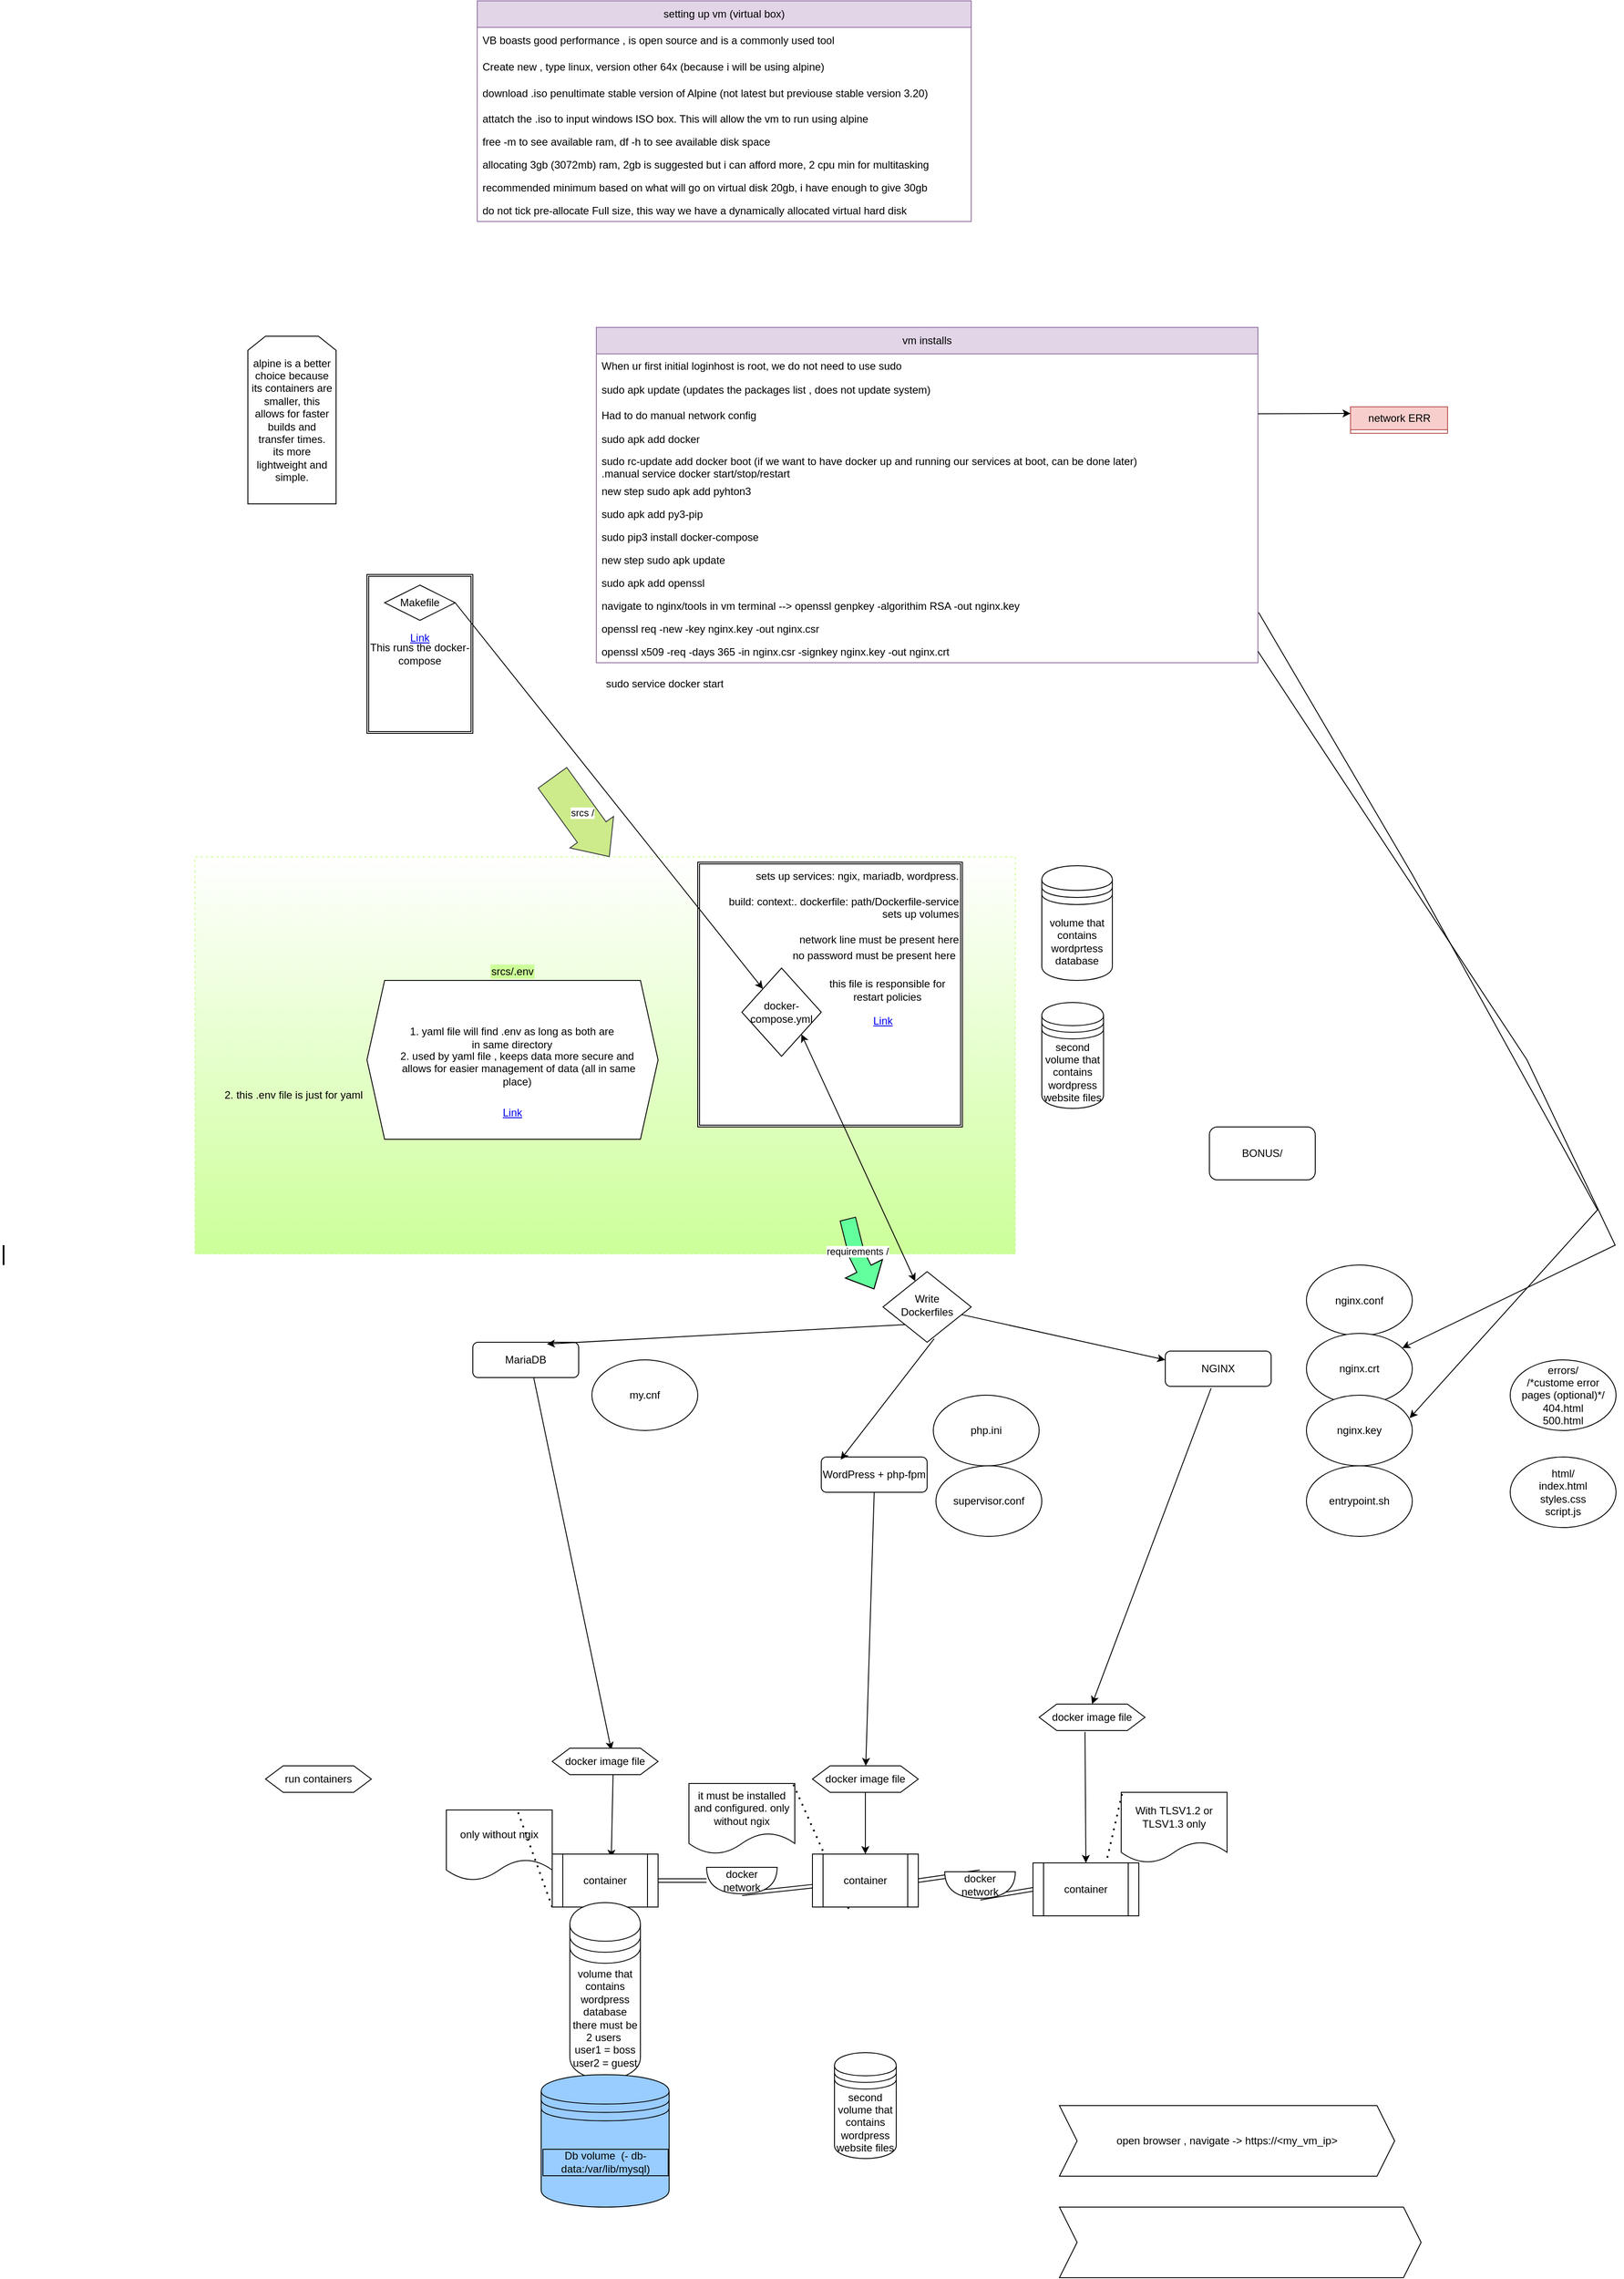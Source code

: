 <mxfile version="26.0.14">
  <diagram id="C5RBs43oDa-KdzZeNtuy" name="Page-1">
    <mxGraphModel dx="2195" dy="3095" grid="1" gridSize="10" guides="1" tooltips="1" connect="1" arrows="1" fold="1" page="1" pageScale="1" pageWidth="827" pageHeight="1169" background="#ffffff" math="0" shadow="0">
      <root>
        <mxCell id="WIyWlLk6GJQsqaUBKTNV-0" />
        <mxCell id="WIyWlLk6GJQsqaUBKTNV-1" parent="WIyWlLk6GJQsqaUBKTNV-0" />
        <mxCell id="VuhiG2OMYxqmFF7oU0-H-65" value="network ERR" style="swimlane;fontStyle=0;childLayout=stackLayout;horizontal=1;startSize=26;fillColor=#f8cecc;horizontalStack=0;resizeParent=1;resizeParentMax=0;resizeLast=0;collapsible=1;marginBottom=0;html=1;strokeColor=#b85450;" vertex="1" collapsed="1" parent="WIyWlLk6GJQsqaUBKTNV-1">
          <mxGeometry x="1060" y="-1400" width="110" height="30" as="geometry">
            <mxRectangle x="1040" y="-1404" width="655" height="231" as="alternateBounds" />
          </mxGeometry>
        </mxCell>
        <mxCell id="VuhiG2OMYxqmFF7oU0-H-69" value="" style="shape=image;html=1;verticalLabelPosition=bottom;verticalAlign=top;imageAspect=1;aspect=fixed;image=img/clipart/Gear_128x128.png" vertex="1" parent="VuhiG2OMYxqmFF7oU0-H-65">
          <mxGeometry y="26" width="655" height="61" as="geometry" />
        </mxCell>
        <mxCell id="VuhiG2OMYxqmFF7oU0-H-66" value="After trying to apk docker, package couldnt be found even after updating packages.&lt;div&gt;i attempted to manually put in a main and community repository assuming they where simply missing.&lt;/div&gt;&lt;div&gt;Trying to update packages a fetch was attempted followed by an error (try again later and 4 unavailable).&lt;/div&gt;&lt;div&gt;Ping to google with error, online advice suggested to configure DNS, resolv.conf was empty so i added googles public DNS, no positive results yielded.&lt;/div&gt;&lt;div&gt;Manual networking configuration was required, since there was no interfaces file for network, ip link to check for interface, created a interfaces file, added DHCP (dynamic host config protocol). /ect/init.d/networking restart (restarting networking script inside init.d).&lt;/div&gt;" style="text;strokeColor=none;fillColor=none;align=left;verticalAlign=top;spacingLeft=4;spacingRight=4;overflow=hidden;rotatable=0;points=[[0,0.5],[1,0.5]];portConstraint=eastwest;whiteSpace=wrap;html=1;" vertex="1" parent="VuhiG2OMYxqmFF7oU0-H-65">
          <mxGeometry y="87" width="655" height="144" as="geometry" />
        </mxCell>
        <mxCell id="VuhiG2OMYxqmFF7oU0-H-0" value="" style="rounded=0;whiteSpace=wrap;html=1;strokeColor=#CCFF99;dashed=1;gradientColor=#CCFF99;" vertex="1" parent="WIyWlLk6GJQsqaUBKTNV-1">
          <mxGeometry x="-250" y="-890" width="930" height="450" as="geometry" />
        </mxCell>
        <mxCell id="QDZcUWIWedcfiBCgo4B5-194" value="sets up services: ngix, mariadb, wordpress.&lt;div&gt;&lt;br&gt;&lt;/div&gt;&lt;div&gt;build: context:. dockerfile: path/Dockerfile-service&lt;/div&gt;&lt;div&gt;sets up volumes&lt;/div&gt;&lt;div&gt;&lt;br&gt;&lt;/div&gt;&lt;div&gt;network line must be present here&lt;/div&gt;" style="shape=ext;double=1;whiteSpace=wrap;html=1;aspect=fixed;align=right;verticalAlign=top;" parent="WIyWlLk6GJQsqaUBKTNV-1" vertex="1">
          <mxGeometry x="320" y="-884" width="300" height="300" as="geometry" />
        </mxCell>
        <mxCell id="QDZcUWIWedcfiBCgo4B5-57" value="This runs the docker-compose" style="shape=ext;double=1;rounded=0;whiteSpace=wrap;html=1;" parent="WIyWlLk6GJQsqaUBKTNV-1" vertex="1">
          <mxGeometry x="-55" y="-1210" width="120" height="180" as="geometry" />
        </mxCell>
        <mxCell id="WIyWlLk6GJQsqaUBKTNV-3" value="NGINX" style="rounded=1;whiteSpace=wrap;html=1;fontSize=12;glass=0;strokeWidth=1;shadow=0;" parent="WIyWlLk6GJQsqaUBKTNV-1" vertex="1">
          <mxGeometry x="850" y="-330" width="120" height="40" as="geometry" />
        </mxCell>
        <mxCell id="WIyWlLk6GJQsqaUBKTNV-6" value="Write Dockerfiles" style="rhombus;whiteSpace=wrap;html=1;shadow=0;fontFamily=Helvetica;fontSize=12;align=center;strokeWidth=1;spacing=6;spacingTop=-4;" parent="WIyWlLk6GJQsqaUBKTNV-1" vertex="1">
          <mxGeometry x="530" y="-420" width="100" height="80" as="geometry" />
        </mxCell>
        <mxCell id="WIyWlLk6GJQsqaUBKTNV-11" value="MariaDB" style="rounded=1;whiteSpace=wrap;html=1;fontSize=12;glass=0;strokeWidth=1;shadow=0;" parent="WIyWlLk6GJQsqaUBKTNV-1" vertex="1">
          <mxGeometry x="65" y="-340" width="120" height="40" as="geometry" />
        </mxCell>
        <mxCell id="WIyWlLk6GJQsqaUBKTNV-12" value="WordPress + php-fpm" style="rounded=1;whiteSpace=wrap;html=1;fontSize=12;glass=0;strokeWidth=1;shadow=0;" parent="WIyWlLk6GJQsqaUBKTNV-1" vertex="1">
          <mxGeometry x="460" y="-210" width="120" height="40" as="geometry" />
        </mxCell>
        <mxCell id="QDZcUWIWedcfiBCgo4B5-4" value="" style="endArrow=classic;html=1;rounded=0;entryX=0.7;entryY=0.05;entryDx=0;entryDy=0;entryPerimeter=0;exitX=0;exitY=1;exitDx=0;exitDy=0;" parent="WIyWlLk6GJQsqaUBKTNV-1" source="WIyWlLk6GJQsqaUBKTNV-6" target="WIyWlLk6GJQsqaUBKTNV-11" edge="1">
          <mxGeometry width="50" height="50" relative="1" as="geometry">
            <mxPoint x="390" y="270" as="sourcePoint" />
            <mxPoint x="440" y="220" as="targetPoint" />
          </mxGeometry>
        </mxCell>
        <mxCell id="QDZcUWIWedcfiBCgo4B5-5" value="" style="endArrow=classic;html=1;rounded=0;entryX=0.183;entryY=0.075;entryDx=0;entryDy=0;entryPerimeter=0;exitX=0.58;exitY=0.95;exitDx=0;exitDy=0;exitPerimeter=0;" parent="WIyWlLk6GJQsqaUBKTNV-1" source="WIyWlLk6GJQsqaUBKTNV-6" target="WIyWlLk6GJQsqaUBKTNV-12" edge="1">
          <mxGeometry width="50" height="50" relative="1" as="geometry">
            <mxPoint x="390" y="270" as="sourcePoint" />
            <mxPoint x="440" y="220" as="targetPoint" />
          </mxGeometry>
        </mxCell>
        <mxCell id="QDZcUWIWedcfiBCgo4B5-6" value="" style="endArrow=classic;html=1;rounded=0;entryX=0;entryY=0.25;entryDx=0;entryDy=0;" parent="WIyWlLk6GJQsqaUBKTNV-1" source="WIyWlLk6GJQsqaUBKTNV-6" target="WIyWlLk6GJQsqaUBKTNV-3" edge="1">
          <mxGeometry width="50" height="50" relative="1" as="geometry">
            <mxPoint x="390" y="270" as="sourcePoint" />
            <mxPoint x="440" y="220" as="targetPoint" />
          </mxGeometry>
        </mxCell>
        <mxCell id="QDZcUWIWedcfiBCgo4B5-7" value="Makefile" style="rhombus;whiteSpace=wrap;html=1;" parent="WIyWlLk6GJQsqaUBKTNV-1" vertex="1">
          <mxGeometry x="-35" y="-1198" width="80" height="40" as="geometry" />
        </mxCell>
        <mxCell id="QDZcUWIWedcfiBCgo4B5-8" value="docker-compose.yml" style="rhombus;whiteSpace=wrap;html=1;" parent="WIyWlLk6GJQsqaUBKTNV-1" vertex="1">
          <mxGeometry x="370" y="-764" width="90" height="100" as="geometry" />
        </mxCell>
        <mxCell id="QDZcUWIWedcfiBCgo4B5-10" value="run containers" style="shape=hexagon;perimeter=hexagonPerimeter2;whiteSpace=wrap;html=1;fixedSize=1;" parent="WIyWlLk6GJQsqaUBKTNV-1" vertex="1">
          <mxGeometry x="-170" y="140" width="120" height="30" as="geometry" />
        </mxCell>
        <mxCell id="QDZcUWIWedcfiBCgo4B5-14" value="only without ngix" style="shape=document;whiteSpace=wrap;html=1;boundedLbl=1;" parent="WIyWlLk6GJQsqaUBKTNV-1" vertex="1">
          <mxGeometry x="35" y="190" width="120" height="80" as="geometry" />
        </mxCell>
        <mxCell id="QDZcUWIWedcfiBCgo4B5-15" value="it must be installed and configured. only without ngix" style="shape=document;whiteSpace=wrap;html=1;boundedLbl=1;" parent="WIyWlLk6GJQsqaUBKTNV-1" vertex="1">
          <mxGeometry x="310" y="160" width="120" height="80" as="geometry" />
        </mxCell>
        <mxCell id="QDZcUWIWedcfiBCgo4B5-16" value="With TLSV1.2 or TLSV1.3 only" style="shape=document;whiteSpace=wrap;html=1;boundedLbl=1;" parent="WIyWlLk6GJQsqaUBKTNV-1" vertex="1">
          <mxGeometry x="800" y="170" width="120" height="80" as="geometry" />
        </mxCell>
        <mxCell id="QDZcUWIWedcfiBCgo4B5-17" value="" style="endArrow=none;dashed=1;html=1;dashPattern=1 3;strokeWidth=2;rounded=0;entryX=0.667;entryY=-0.012;entryDx=0;entryDy=0;entryPerimeter=0;exitX=0;exitY=1;exitDx=0;exitDy=0;" parent="WIyWlLk6GJQsqaUBKTNV-1" source="QDZcUWIWedcfiBCgo4B5-28" target="QDZcUWIWedcfiBCgo4B5-14" edge="1">
          <mxGeometry width="50" height="50" relative="1" as="geometry">
            <mxPoint x="390" y="270" as="sourcePoint" />
            <mxPoint x="440" y="220" as="targetPoint" />
          </mxGeometry>
        </mxCell>
        <mxCell id="QDZcUWIWedcfiBCgo4B5-18" value="" style="endArrow=none;dashed=1;html=1;dashPattern=1 3;strokeWidth=2;rounded=0;entryX=0.975;entryY=-0.025;entryDx=0;entryDy=0;entryPerimeter=0;exitX=0.342;exitY=1.033;exitDx=0;exitDy=0;exitPerimeter=0;" parent="WIyWlLk6GJQsqaUBKTNV-1" source="QDZcUWIWedcfiBCgo4B5-27" target="QDZcUWIWedcfiBCgo4B5-15" edge="1">
          <mxGeometry width="50" height="50" relative="1" as="geometry">
            <mxPoint x="390" y="270" as="sourcePoint" />
            <mxPoint x="440" y="220" as="targetPoint" />
          </mxGeometry>
        </mxCell>
        <mxCell id="QDZcUWIWedcfiBCgo4B5-19" value="" style="endArrow=none;dashed=1;html=1;dashPattern=1 3;strokeWidth=2;rounded=0;entryX=0.583;entryY=0.933;entryDx=0;entryDy=0;exitX=0.008;exitY=0.025;exitDx=0;exitDy=0;exitPerimeter=0;entryPerimeter=0;" parent="WIyWlLk6GJQsqaUBKTNV-1" source="QDZcUWIWedcfiBCgo4B5-16" target="QDZcUWIWedcfiBCgo4B5-26" edge="1">
          <mxGeometry width="50" height="50" relative="1" as="geometry">
            <mxPoint x="390" y="270" as="sourcePoint" />
            <mxPoint x="440" y="220" as="targetPoint" />
          </mxGeometry>
        </mxCell>
        <mxCell id="QDZcUWIWedcfiBCgo4B5-20" value="" style="endArrow=classic;html=1;rounded=0;exitX=1;exitY=0.5;exitDx=0;exitDy=0;" parent="WIyWlLk6GJQsqaUBKTNV-1" source="QDZcUWIWedcfiBCgo4B5-7" target="QDZcUWIWedcfiBCgo4B5-8" edge="1">
          <mxGeometry width="50" height="50" relative="1" as="geometry">
            <mxPoint x="390" y="270" as="sourcePoint" />
            <mxPoint x="440" y="220" as="targetPoint" />
          </mxGeometry>
        </mxCell>
        <mxCell id="QDZcUWIWedcfiBCgo4B5-23" value="" style="endArrow=classic;html=1;rounded=0;exitX=0.575;exitY=1;exitDx=0;exitDy=0;exitPerimeter=0;entryX=0.558;entryY=0.067;entryDx=0;entryDy=0;entryPerimeter=0;" parent="WIyWlLk6GJQsqaUBKTNV-1" source="QDZcUWIWedcfiBCgo4B5-29" target="QDZcUWIWedcfiBCgo4B5-28" edge="1">
          <mxGeometry width="50" height="50" relative="1" as="geometry">
            <mxPoint x="390" y="270" as="sourcePoint" />
            <mxPoint x="380" y="340" as="targetPoint" />
          </mxGeometry>
        </mxCell>
        <mxCell id="QDZcUWIWedcfiBCgo4B5-24" value="" style="endArrow=classic;html=1;rounded=0;exitX=0.5;exitY=1;exitDx=0;exitDy=0;" parent="WIyWlLk6GJQsqaUBKTNV-1" source="QDZcUWIWedcfiBCgo4B5-195" target="QDZcUWIWedcfiBCgo4B5-27" edge="1">
          <mxGeometry width="50" height="50" relative="1" as="geometry">
            <mxPoint x="390" y="270" as="sourcePoint" />
            <mxPoint x="590" y="480" as="targetPoint" />
          </mxGeometry>
        </mxCell>
        <mxCell id="QDZcUWIWedcfiBCgo4B5-25" value="" style="endArrow=classic;html=1;rounded=0;exitX=0.433;exitY=1.05;exitDx=0;exitDy=0;exitPerimeter=0;entryX=0.5;entryY=0;entryDx=0;entryDy=0;" parent="WIyWlLk6GJQsqaUBKTNV-1" source="QDZcUWIWedcfiBCgo4B5-196" target="QDZcUWIWedcfiBCgo4B5-26" edge="1">
          <mxGeometry width="50" height="50" relative="1" as="geometry">
            <mxPoint x="390" y="270" as="sourcePoint" />
            <mxPoint x="747" y="470" as="targetPoint" />
          </mxGeometry>
        </mxCell>
        <mxCell id="QDZcUWIWedcfiBCgo4B5-26" value="container" style="shape=process;whiteSpace=wrap;html=1;backgroundOutline=1;" parent="WIyWlLk6GJQsqaUBKTNV-1" vertex="1">
          <mxGeometry x="700" y="250" width="120" height="60" as="geometry" />
        </mxCell>
        <mxCell id="QDZcUWIWedcfiBCgo4B5-27" value="container" style="shape=process;whiteSpace=wrap;html=1;backgroundOutline=1;" parent="WIyWlLk6GJQsqaUBKTNV-1" vertex="1">
          <mxGeometry x="450" y="240" width="120" height="60" as="geometry" />
        </mxCell>
        <mxCell id="QDZcUWIWedcfiBCgo4B5-28" value="container" style="shape=process;whiteSpace=wrap;html=1;backgroundOutline=1;" parent="WIyWlLk6GJQsqaUBKTNV-1" vertex="1">
          <mxGeometry x="155" y="240" width="120" height="60" as="geometry" />
        </mxCell>
        <mxCell id="QDZcUWIWedcfiBCgo4B5-30" value="volume that contains wordprtess database" style="shape=datastore;whiteSpace=wrap;html=1;" parent="WIyWlLk6GJQsqaUBKTNV-1" vertex="1">
          <mxGeometry x="710" y="-880" width="80" height="130" as="geometry" />
        </mxCell>
        <mxCell id="QDZcUWIWedcfiBCgo4B5-32" value="second volume that contains wordpress website files" style="shape=datastore;whiteSpace=wrap;html=1;" parent="WIyWlLk6GJQsqaUBKTNV-1" vertex="1">
          <mxGeometry x="710" y="-725" width="70" height="120" as="geometry" />
        </mxCell>
        <mxCell id="QDZcUWIWedcfiBCgo4B5-54" value="" style="shape=link;html=1;rounded=0;exitX=1;exitY=0.5;exitDx=0;exitDy=0;" parent="WIyWlLk6GJQsqaUBKTNV-1" source="QDZcUWIWedcfiBCgo4B5-36" target="QDZcUWIWedcfiBCgo4B5-27" edge="1">
          <mxGeometry width="100" relative="1" as="geometry">
            <mxPoint x="340" y="390" as="sourcePoint" />
            <mxPoint x="440" y="390" as="targetPoint" />
          </mxGeometry>
        </mxCell>
        <UserObject label="Link" link="https://github.com/sparklebutt/Inception/blob/main/flowchart/Makefile" id="QDZcUWIWedcfiBCgo4B5-56">
          <mxCell style="text;html=1;strokeColor=none;fillColor=none;whiteSpace=wrap;align=center;verticalAlign=middle;fontColor=#0000EE;fontStyle=4;" parent="WIyWlLk6GJQsqaUBKTNV-1" vertex="1">
            <mxGeometry x="-25" y="-1158" width="60" height="40" as="geometry" />
          </mxCell>
        </UserObject>
        <mxCell id="QDZcUWIWedcfiBCgo4B5-144" value="" style="line;strokeWidth=2;html=1;direction=south;" parent="WIyWlLk6GJQsqaUBKTNV-1" vertex="1">
          <mxGeometry x="-470" y="-450" width="6.11" height="22.5" as="geometry" />
        </mxCell>
        <mxCell id="QDZcUWIWedcfiBCgo4B5-193" value="" style="endArrow=classic;startArrow=classic;html=1;rounded=0;entryX=1;entryY=1;entryDx=0;entryDy=0;" parent="WIyWlLk6GJQsqaUBKTNV-1" source="WIyWlLk6GJQsqaUBKTNV-6" target="QDZcUWIWedcfiBCgo4B5-8" edge="1">
          <mxGeometry width="50" height="50" relative="1" as="geometry">
            <mxPoint x="540" y="-110" as="sourcePoint" />
            <mxPoint x="590" y="-160" as="targetPoint" />
          </mxGeometry>
        </mxCell>
        <mxCell id="QDZcUWIWedcfiBCgo4B5-197" value="" style="endArrow=classic;html=1;rounded=0;exitX=0.575;exitY=1;exitDx=0;exitDy=0;exitPerimeter=0;entryX=0.558;entryY=0.067;entryDx=0;entryDy=0;entryPerimeter=0;" parent="WIyWlLk6GJQsqaUBKTNV-1" source="WIyWlLk6GJQsqaUBKTNV-11" target="QDZcUWIWedcfiBCgo4B5-29" edge="1">
          <mxGeometry width="50" height="50" relative="1" as="geometry">
            <mxPoint x="224" y="20" as="sourcePoint" />
            <mxPoint x="222" y="294" as="targetPoint" />
          </mxGeometry>
        </mxCell>
        <mxCell id="QDZcUWIWedcfiBCgo4B5-29" value="docker image file" style="shape=hexagon;perimeter=hexagonPerimeter2;whiteSpace=wrap;html=1;fixedSize=1;" parent="WIyWlLk6GJQsqaUBKTNV-1" vertex="1">
          <mxGeometry x="155" y="120" width="120" height="30" as="geometry" />
        </mxCell>
        <mxCell id="QDZcUWIWedcfiBCgo4B5-198" value="" style="endArrow=classic;html=1;rounded=0;exitX=0.5;exitY=1;exitDx=0;exitDy=0;" parent="WIyWlLk6GJQsqaUBKTNV-1" source="WIyWlLk6GJQsqaUBKTNV-12" target="QDZcUWIWedcfiBCgo4B5-195" edge="1">
          <mxGeometry width="50" height="50" relative="1" as="geometry">
            <mxPoint x="510" y="90" as="sourcePoint" />
            <mxPoint x="510" y="240" as="targetPoint" />
          </mxGeometry>
        </mxCell>
        <mxCell id="QDZcUWIWedcfiBCgo4B5-195" value="docker image file" style="shape=hexagon;perimeter=hexagonPerimeter2;whiteSpace=wrap;html=1;fixedSize=1;" parent="WIyWlLk6GJQsqaUBKTNV-1" vertex="1">
          <mxGeometry x="450" y="140" width="120" height="30" as="geometry" />
        </mxCell>
        <mxCell id="QDZcUWIWedcfiBCgo4B5-199" value="" style="endArrow=classic;html=1;rounded=0;exitX=0.433;exitY=1.05;exitDx=0;exitDy=0;exitPerimeter=0;entryX=0.5;entryY=0;entryDx=0;entryDy=0;" parent="WIyWlLk6GJQsqaUBKTNV-1" source="WIyWlLk6GJQsqaUBKTNV-3" target="QDZcUWIWedcfiBCgo4B5-196" edge="1">
          <mxGeometry width="50" height="50" relative="1" as="geometry">
            <mxPoint x="762" y="-8" as="sourcePoint" />
            <mxPoint x="760" y="470" as="targetPoint" />
          </mxGeometry>
        </mxCell>
        <mxCell id="QDZcUWIWedcfiBCgo4B5-196" value="docker image file" style="shape=hexagon;perimeter=hexagonPerimeter2;whiteSpace=wrap;html=1;fixedSize=1;" parent="WIyWlLk6GJQsqaUBKTNV-1" vertex="1">
          <mxGeometry x="707" y="70" width="120" height="30" as="geometry" />
        </mxCell>
        <mxCell id="QDZcUWIWedcfiBCgo4B5-200" value="volume that contains wordpress database&lt;div&gt;there must be 2 users&amp;nbsp;&lt;div&gt;user1 = boss&lt;/div&gt;&lt;div&gt;user2 = guest&lt;/div&gt;&lt;/div&gt;" style="shape=datastore;whiteSpace=wrap;html=1;" parent="WIyWlLk6GJQsqaUBKTNV-1" vertex="1">
          <mxGeometry x="175" y="295" width="80" height="200" as="geometry" />
        </mxCell>
        <mxCell id="QDZcUWIWedcfiBCgo4B5-201" value="second volume that contains wordpress website files" style="shape=datastore;whiteSpace=wrap;html=1;" parent="WIyWlLk6GJQsqaUBKTNV-1" vertex="1">
          <mxGeometry x="475" y="465" width="70" height="120" as="geometry" />
        </mxCell>
        <mxCell id="QDZcUWIWedcfiBCgo4B5-203" value="" style="shape=link;html=1;rounded=0;exitX=1;exitY=0.5;exitDx=0;exitDy=0;entryX=0;entryY=0.5;entryDx=0;entryDy=0;" parent="WIyWlLk6GJQsqaUBKTNV-1" source="QDZcUWIWedcfiBCgo4B5-202" target="QDZcUWIWedcfiBCgo4B5-26" edge="1">
          <mxGeometry width="100" relative="1" as="geometry">
            <mxPoint x="580" y="270" as="sourcePoint" />
            <mxPoint x="740" y="270" as="targetPoint" />
          </mxGeometry>
        </mxCell>
        <mxCell id="QDZcUWIWedcfiBCgo4B5-204" value="" style="shape=link;html=1;rounded=0;exitX=1;exitY=0.5;exitDx=0;exitDy=0;entryX=0;entryY=0.5;entryDx=0;entryDy=0;" parent="WIyWlLk6GJQsqaUBKTNV-1" source="QDZcUWIWedcfiBCgo4B5-27" target="QDZcUWIWedcfiBCgo4B5-202" edge="1">
          <mxGeometry width="100" relative="1" as="geometry">
            <mxPoint x="570" y="270" as="sourcePoint" />
            <mxPoint x="700" y="280" as="targetPoint" />
          </mxGeometry>
        </mxCell>
        <mxCell id="QDZcUWIWedcfiBCgo4B5-202" value="docker network" style="shape=or;whiteSpace=wrap;html=1;direction=south;" parent="WIyWlLk6GJQsqaUBKTNV-1" vertex="1">
          <mxGeometry x="600" y="260" width="80" height="30" as="geometry" />
        </mxCell>
        <mxCell id="QDZcUWIWedcfiBCgo4B5-205" value="" style="shape=link;html=1;rounded=0;exitX=1;exitY=0.5;exitDx=0;exitDy=0;" parent="WIyWlLk6GJQsqaUBKTNV-1" source="QDZcUWIWedcfiBCgo4B5-28" target="QDZcUWIWedcfiBCgo4B5-36" edge="1">
          <mxGeometry width="100" relative="1" as="geometry">
            <mxPoint x="275" y="270" as="sourcePoint" />
            <mxPoint x="450" y="270" as="targetPoint" />
          </mxGeometry>
        </mxCell>
        <mxCell id="QDZcUWIWedcfiBCgo4B5-36" value="docker network" style="shape=or;whiteSpace=wrap;html=1;direction=south;" parent="WIyWlLk6GJQsqaUBKTNV-1" vertex="1">
          <mxGeometry x="330" y="255" width="80" height="30" as="geometry" />
        </mxCell>
        <mxCell id="QDZcUWIWedcfiBCgo4B5-206" value="Db volume&amp;nbsp; (- db-data:/var/lib/mysql)" style="shape=datastore;whiteSpace=wrap;html=1;labelBackgroundColor=none;labelBorderColor=default;fillColor=light-dark(#99CCFF,#EDEDED);" parent="WIyWlLk6GJQsqaUBKTNV-1" vertex="1">
          <mxGeometry x="142.5" y="490" width="145" height="150" as="geometry" />
        </mxCell>
        <mxCell id="QDZcUWIWedcfiBCgo4B5-207" value="no password must be present here" style="text;html=1;align=center;verticalAlign=middle;whiteSpace=wrap;rounded=0;" parent="WIyWlLk6GJQsqaUBKTNV-1" vertex="1">
          <mxGeometry x="420" y="-793.5" width="200" height="30" as="geometry" />
        </mxCell>
        <mxCell id="QDZcUWIWedcfiBCgo4B5-216" value="srcs/.env" style="shape=hexagon;perimeter=hexagonPerimeter2;whiteSpace=wrap;html=1;fixedSize=1;align=center;labelPosition=center;verticalLabelPosition=top;verticalAlign=bottom;labelBackgroundColor=#CCFF99;labelBorderColor=#CCFF99;" parent="WIyWlLk6GJQsqaUBKTNV-1" vertex="1">
          <mxGeometry x="-55" y="-750" width="330" height="180" as="geometry" />
        </mxCell>
        <mxCell id="QDZcUWIWedcfiBCgo4B5-220" value="1. yaml file will find .env as long as both are in same directory" style="text;html=1;align=center;verticalAlign=middle;whiteSpace=wrap;rounded=0;" parent="WIyWlLk6GJQsqaUBKTNV-1" vertex="1">
          <mxGeometry x="-13" y="-700" width="245" height="30" as="geometry" />
        </mxCell>
        <mxCell id="QDZcUWIWedcfiBCgo4B5-210" value="srcs /" style="shape=flexArrow;endArrow=classic;html=1;rounded=0;width=40;endSize=11;fillColor=#cdeb8b;strokeColor=#36393d;" parent="WIyWlLk6GJQsqaUBKTNV-1" edge="1">
          <mxGeometry x="-0.061" y="4" width="50" height="50" relative="1" as="geometry">
            <mxPoint x="155" y="-980" as="sourcePoint" />
            <mxPoint x="220" y="-890" as="targetPoint" />
            <mxPoint as="offset" />
          </mxGeometry>
        </mxCell>
        <mxCell id="QDZcUWIWedcfiBCgo4B5-222" value="2. this .env file is just for yaml" style="text;html=1;align=center;verticalAlign=middle;whiteSpace=wrap;rounded=0;" parent="WIyWlLk6GJQsqaUBKTNV-1" vertex="1">
          <mxGeometry x="-258" y="-635" width="240" height="30" as="geometry" />
        </mxCell>
        <mxCell id="QDZcUWIWedcfiBCgo4B5-223" value="2. used by yaml file , keeps data more secure and&amp;nbsp; allows for easier management of data (all in same place)&amp;nbsp;" style="text;html=1;align=center;verticalAlign=middle;whiteSpace=wrap;rounded=0;" parent="WIyWlLk6GJQsqaUBKTNV-1" vertex="1">
          <mxGeometry x="-33" y="-665" width="300" height="30" as="geometry" />
        </mxCell>
        <mxCell id="QDZcUWIWedcfiBCgo4B5-224" value="this file is responsible for restart policies" style="text;html=1;align=center;verticalAlign=middle;whiteSpace=wrap;rounded=0;" parent="WIyWlLk6GJQsqaUBKTNV-1" vertex="1">
          <mxGeometry x="450" y="-754" width="170" height="30" as="geometry" />
        </mxCell>
        <UserObject label="Link" link="https://github.com/sparklebutt/Inception/blob/main/flowchart/example_env" id="QDZcUWIWedcfiBCgo4B5-225">
          <mxCell style="text;html=1;strokeColor=none;fillColor=none;whiteSpace=wrap;align=center;verticalAlign=middle;fontColor=#0000EE;fontStyle=4;" parent="WIyWlLk6GJQsqaUBKTNV-1" vertex="1">
            <mxGeometry x="80" y="-620" width="60" height="40" as="geometry" />
          </mxCell>
        </UserObject>
        <UserObject label="Link" link="https://github.com/sparklebutt/Inception/blob/main/flowchart/example_yaml" id="QDZcUWIWedcfiBCgo4B5-226">
          <mxCell style="text;html=1;strokeColor=none;fillColor=none;whiteSpace=wrap;align=center;verticalAlign=middle;fontColor=#0000EE;fontStyle=4;" parent="WIyWlLk6GJQsqaUBKTNV-1" vertex="1">
            <mxGeometry x="500" y="-724" width="60" height="40" as="geometry" />
          </mxCell>
        </UserObject>
        <mxCell id="VuhiG2OMYxqmFF7oU0-H-3" value="requirements /" style="shape=flexArrow;endArrow=classic;html=1;rounded=0;endWidth=28;endSize=8.16;width=18;fillColor=#63FF9C;" edge="1" parent="WIyWlLk6GJQsqaUBKTNV-1">
          <mxGeometry x="-0.108" y="2" width="50" height="50" relative="1" as="geometry">
            <mxPoint x="490" y="-480" as="sourcePoint" />
            <mxPoint x="520" y="-400" as="targetPoint" />
            <Array as="points">
              <mxPoint x="500" y="-440" />
            </Array>
            <mxPoint as="offset" />
          </mxGeometry>
        </mxCell>
        <mxCell id="VuhiG2OMYxqmFF7oU0-H-4" value="BONUS/" style="rounded=1;whiteSpace=wrap;html=1;" vertex="1" parent="WIyWlLk6GJQsqaUBKTNV-1">
          <mxGeometry x="900" y="-584" width="120" height="60" as="geometry" />
        </mxCell>
        <mxCell id="VuhiG2OMYxqmFF7oU0-H-5" value="nginx.conf" style="ellipse;whiteSpace=wrap;html=1;" vertex="1" parent="WIyWlLk6GJQsqaUBKTNV-1">
          <mxGeometry x="1010" y="-427.5" width="120" height="80" as="geometry" />
        </mxCell>
        <mxCell id="VuhiG2OMYxqmFF7oU0-H-6" value="vm installs" style="swimlane;fontStyle=0;childLayout=stackLayout;horizontal=1;startSize=30;horizontalStack=0;resizeParent=1;resizeParentMax=0;resizeLast=0;collapsible=1;marginBottom=0;whiteSpace=wrap;html=1;fillColor=#e1d5e7;strokeColor=#9673a6;" vertex="1" parent="WIyWlLk6GJQsqaUBKTNV-1">
          <mxGeometry x="205" y="-1490" width="750" height="380" as="geometry">
            <mxRectangle x="420" y="-1270" width="100" height="30" as="alternateBounds" />
          </mxGeometry>
        </mxCell>
        <mxCell id="VuhiG2OMYxqmFF7oU0-H-50" value="When ur first initial loginhost is root, we do not need to use sudo" style="text;strokeColor=none;fillColor=none;align=left;verticalAlign=top;spacingLeft=4;spacingRight=4;overflow=hidden;rotatable=0;points=[[0,0.5],[1,0.5]];portConstraint=eastwest;whiteSpace=wrap;html=1;" vertex="1" parent="VuhiG2OMYxqmFF7oU0-H-6">
          <mxGeometry y="30" width="750" height="26" as="geometry" />
        </mxCell>
        <mxCell id="VuhiG2OMYxqmFF7oU0-H-7" value="sudo apk update (updates the packages list , does not update system)" style="text;strokeColor=none;fillColor=none;align=left;verticalAlign=middle;spacingLeft=4;spacingRight=4;overflow=hidden;points=[[0,0.5],[1,0.5]];portConstraint=eastwest;rotatable=0;whiteSpace=wrap;html=1;" vertex="1" parent="VuhiG2OMYxqmFF7oU0-H-6">
          <mxGeometry y="56" width="750" height="30" as="geometry" />
        </mxCell>
        <mxCell id="VuhiG2OMYxqmFF7oU0-H-51" value="Had to do manual network config" style="text;strokeColor=none;fillColor=none;align=left;verticalAlign=top;spacingLeft=4;spacingRight=4;overflow=hidden;rotatable=0;points=[[0,0.5],[1,0.5]];portConstraint=eastwest;whiteSpace=wrap;html=1;" vertex="1" parent="VuhiG2OMYxqmFF7oU0-H-6">
          <mxGeometry y="86" width="750" height="26" as="geometry" />
        </mxCell>
        <mxCell id="VuhiG2OMYxqmFF7oU0-H-8" value="sudo apk add docker" style="text;strokeColor=none;fillColor=none;align=left;verticalAlign=middle;spacingLeft=4;spacingRight=4;overflow=hidden;points=[[0,0.5],[1,0.5]];portConstraint=eastwest;rotatable=0;whiteSpace=wrap;html=1;" vertex="1" parent="VuhiG2OMYxqmFF7oU0-H-6">
          <mxGeometry y="112" width="750" height="30" as="geometry" />
        </mxCell>
        <mxCell id="VuhiG2OMYxqmFF7oU0-H-9" value="sudo rc-update add docker boot (if we want to have docker up and running our services at boot, can be done later)&lt;div&gt;.manual service docker start/stop/restart&lt;/div&gt;" style="text;strokeColor=none;fillColor=none;align=left;verticalAlign=middle;spacingLeft=4;spacingRight=4;overflow=hidden;points=[[0,0.5],[1,0.5]];portConstraint=eastwest;rotatable=0;whiteSpace=wrap;html=1;" vertex="1" parent="VuhiG2OMYxqmFF7oU0-H-6">
          <mxGeometry y="142" width="750" height="30" as="geometry" />
        </mxCell>
        <mxCell id="VuhiG2OMYxqmFF7oU0-H-12" value="new step sudo apk add pyhton3&amp;nbsp;" style="text;strokeColor=none;fillColor=none;align=left;verticalAlign=top;spacingLeft=4;spacingRight=4;overflow=hidden;rotatable=0;points=[[0,0.5],[1,0.5]];portConstraint=eastwest;whiteSpace=wrap;html=1;" vertex="1" parent="VuhiG2OMYxqmFF7oU0-H-6">
          <mxGeometry y="172" width="750" height="26" as="geometry" />
        </mxCell>
        <mxCell id="VuhiG2OMYxqmFF7oU0-H-13" value="sudo apk add py3-pip" style="text;strokeColor=none;fillColor=none;align=left;verticalAlign=top;spacingLeft=4;spacingRight=4;overflow=hidden;rotatable=0;points=[[0,0.5],[1,0.5]];portConstraint=eastwest;whiteSpace=wrap;html=1;" vertex="1" parent="VuhiG2OMYxqmFF7oU0-H-6">
          <mxGeometry y="198" width="750" height="26" as="geometry" />
        </mxCell>
        <mxCell id="VuhiG2OMYxqmFF7oU0-H-14" value="sudo pip3 install docker-compose" style="text;strokeColor=none;fillColor=none;align=left;verticalAlign=top;spacingLeft=4;spacingRight=4;overflow=hidden;rotatable=0;points=[[0,0.5],[1,0.5]];portConstraint=eastwest;whiteSpace=wrap;html=1;" vertex="1" parent="VuhiG2OMYxqmFF7oU0-H-6">
          <mxGeometry y="224" width="750" height="26" as="geometry" />
        </mxCell>
        <mxCell id="VuhiG2OMYxqmFF7oU0-H-15" value="new step sudo apk update" style="text;strokeColor=none;fillColor=none;align=left;verticalAlign=top;spacingLeft=4;spacingRight=4;overflow=hidden;rotatable=0;points=[[0,0.5],[1,0.5]];portConstraint=eastwest;whiteSpace=wrap;html=1;" vertex="1" parent="VuhiG2OMYxqmFF7oU0-H-6">
          <mxGeometry y="250" width="750" height="26" as="geometry" />
        </mxCell>
        <mxCell id="VuhiG2OMYxqmFF7oU0-H-22" value="sudo apk add openssl" style="text;strokeColor=none;fillColor=none;align=left;verticalAlign=top;spacingLeft=4;spacingRight=4;overflow=hidden;rotatable=0;points=[[0,0.5],[1,0.5]];portConstraint=eastwest;whiteSpace=wrap;html=1;" vertex="1" parent="VuhiG2OMYxqmFF7oU0-H-6">
          <mxGeometry y="276" width="750" height="26" as="geometry" />
        </mxCell>
        <mxCell id="VuhiG2OMYxqmFF7oU0-H-23" value="navigate to nginx/tools in vm terminal --&amp;gt; openssl genpkey -algorithim RSA -out nginx.key" style="text;strokeColor=none;fillColor=none;align=left;verticalAlign=top;spacingLeft=4;spacingRight=4;overflow=hidden;rotatable=0;points=[[0,0.5],[1,0.5]];portConstraint=eastwest;whiteSpace=wrap;html=1;" vertex="1" parent="VuhiG2OMYxqmFF7oU0-H-6">
          <mxGeometry y="302" width="750" height="26" as="geometry" />
        </mxCell>
        <mxCell id="VuhiG2OMYxqmFF7oU0-H-24" value="openssl req -new -key nginx.key -out nginx.csr" style="text;strokeColor=none;fillColor=none;align=left;verticalAlign=top;spacingLeft=4;spacingRight=4;overflow=hidden;rotatable=0;points=[[0,0.5],[1,0.5]];portConstraint=eastwest;whiteSpace=wrap;html=1;" vertex="1" parent="VuhiG2OMYxqmFF7oU0-H-6">
          <mxGeometry y="328" width="750" height="26" as="geometry" />
        </mxCell>
        <mxCell id="VuhiG2OMYxqmFF7oU0-H-25" value="openssl x509 -req -days 365 -in nginx.csr -signkey nginx.key -out nginx.crt" style="text;strokeColor=none;fillColor=none;align=left;verticalAlign=top;spacingLeft=4;spacingRight=4;overflow=hidden;rotatable=0;points=[[0,0.5],[1,0.5]];portConstraint=eastwest;whiteSpace=wrap;html=1;" vertex="1" parent="VuhiG2OMYxqmFF7oU0-H-6">
          <mxGeometry y="354" width="750" height="26" as="geometry" />
        </mxCell>
        <mxCell id="VuhiG2OMYxqmFF7oU0-H-26" value="alpine is a better choice because its containers are smaller, this allows for faster builds and transfer times.&lt;div&gt;its more lightweight and simple.&lt;/div&gt;" style="shape=loopLimit;whiteSpace=wrap;html=1;" vertex="1" parent="WIyWlLk6GJQsqaUBKTNV-1">
          <mxGeometry x="-190" y="-1480" width="100" height="190" as="geometry" />
        </mxCell>
        <mxCell id="VuhiG2OMYxqmFF7oU0-H-27" value="nginx.crt" style="ellipse;whiteSpace=wrap;html=1;" vertex="1" parent="WIyWlLk6GJQsqaUBKTNV-1">
          <mxGeometry x="1010" y="-350" width="120" height="80" as="geometry" />
        </mxCell>
        <mxCell id="VuhiG2OMYxqmFF7oU0-H-28" value="nginx.key" style="ellipse;whiteSpace=wrap;html=1;" vertex="1" parent="WIyWlLk6GJQsqaUBKTNV-1">
          <mxGeometry x="1010" y="-280" width="120" height="80" as="geometry" />
        </mxCell>
        <mxCell id="VuhiG2OMYxqmFF7oU0-H-29" value="entrypoint.sh" style="ellipse;whiteSpace=wrap;html=1;" vertex="1" parent="WIyWlLk6GJQsqaUBKTNV-1">
          <mxGeometry x="1010" y="-200" width="120" height="80" as="geometry" />
        </mxCell>
        <mxCell id="VuhiG2OMYxqmFF7oU0-H-30" value="errors/&lt;div&gt;/*custome error pages (optional)*/&lt;br&gt;&lt;div&gt;404.html&lt;/div&gt;&lt;div&gt;500.html&lt;/div&gt;&lt;/div&gt;" style="ellipse;whiteSpace=wrap;html=1;" vertex="1" parent="WIyWlLk6GJQsqaUBKTNV-1">
          <mxGeometry x="1241" y="-320" width="120" height="80" as="geometry" />
        </mxCell>
        <mxCell id="VuhiG2OMYxqmFF7oU0-H-31" value="html/&lt;div&gt;index.html&lt;/div&gt;&lt;div&gt;styles.css&lt;/div&gt;&lt;div&gt;script.js&lt;/div&gt;" style="ellipse;whiteSpace=wrap;html=1;" vertex="1" parent="WIyWlLk6GJQsqaUBKTNV-1">
          <mxGeometry x="1241" y="-210" width="120" height="80" as="geometry" />
        </mxCell>
        <mxCell id="VuhiG2OMYxqmFF7oU0-H-34" value="" style="endArrow=classic;html=1;rounded=0;exitX=1;exitY=0.5;exitDx=0;exitDy=0;" edge="1" parent="WIyWlLk6GJQsqaUBKTNV-1" source="VuhiG2OMYxqmFF7oU0-H-25" target="VuhiG2OMYxqmFF7oU0-H-27">
          <mxGeometry width="50" height="50" relative="1" as="geometry">
            <mxPoint x="610" y="-1020" as="sourcePoint" />
            <mxPoint x="1190" y="-380" as="targetPoint" />
            <Array as="points">
              <mxPoint x="1260" y="-660" />
              <mxPoint x="1360" y="-450" />
            </Array>
          </mxGeometry>
        </mxCell>
        <mxCell id="VuhiG2OMYxqmFF7oU0-H-35" value="" style="endArrow=classic;html=1;rounded=0;entryX=0.975;entryY=0.325;entryDx=0;entryDy=0;entryPerimeter=0;exitX=1.001;exitY=0.808;exitDx=0;exitDy=0;exitPerimeter=0;" edge="1" parent="WIyWlLk6GJQsqaUBKTNV-1" source="VuhiG2OMYxqmFF7oU0-H-23" target="VuhiG2OMYxqmFF7oU0-H-28">
          <mxGeometry width="50" height="50" relative="1" as="geometry">
            <mxPoint x="770" y="-1050" as="sourcePoint" />
            <mxPoint x="730" y="-320" as="targetPoint" />
            <Array as="points">
              <mxPoint x="1130" y="-870" />
              <mxPoint x="1340" y="-490" />
            </Array>
          </mxGeometry>
        </mxCell>
        <mxCell id="VuhiG2OMYxqmFF7oU0-H-36" value="php.ini" style="ellipse;whiteSpace=wrap;html=1;" vertex="1" parent="WIyWlLk6GJQsqaUBKTNV-1">
          <mxGeometry x="587" y="-280" width="120" height="80" as="geometry" />
        </mxCell>
        <mxCell id="VuhiG2OMYxqmFF7oU0-H-37" value="supervisor.conf" style="ellipse;whiteSpace=wrap;html=1;" vertex="1" parent="WIyWlLk6GJQsqaUBKTNV-1">
          <mxGeometry x="590" y="-200" width="120" height="80" as="geometry" />
        </mxCell>
        <mxCell id="VuhiG2OMYxqmFF7oU0-H-38" value="my.cnf" style="ellipse;whiteSpace=wrap;html=1;" vertex="1" parent="WIyWlLk6GJQsqaUBKTNV-1">
          <mxGeometry x="200" y="-320" width="120" height="80" as="geometry" />
        </mxCell>
        <mxCell id="VuhiG2OMYxqmFF7oU0-H-39" value="open browser , navigate -&amp;gt; https://&amp;lt;my_vm_ip&amp;gt;" style="shape=step;perimeter=stepPerimeter;whiteSpace=wrap;html=1;fixedSize=1;" vertex="1" parent="WIyWlLk6GJQsqaUBKTNV-1">
          <mxGeometry x="730" y="525" width="380" height="80" as="geometry" />
        </mxCell>
        <mxCell id="VuhiG2OMYxqmFF7oU0-H-40" value="" style="shape=step;perimeter=stepPerimeter;whiteSpace=wrap;html=1;fixedSize=1;" vertex="1" parent="WIyWlLk6GJQsqaUBKTNV-1">
          <mxGeometry x="730" y="640" width="410" height="80" as="geometry" />
        </mxCell>
        <mxCell id="VuhiG2OMYxqmFF7oU0-H-41" value="setting up vm (virtual box)" style="swimlane;fontStyle=0;childLayout=stackLayout;horizontal=1;startSize=30;horizontalStack=0;resizeParent=1;resizeParentMax=0;resizeLast=0;collapsible=1;marginBottom=0;whiteSpace=wrap;html=1;fillColor=#e1d5e7;strokeColor=#9673a6;" vertex="1" parent="WIyWlLk6GJQsqaUBKTNV-1">
          <mxGeometry x="70" y="-1860" width="560" height="250" as="geometry" />
        </mxCell>
        <mxCell id="VuhiG2OMYxqmFF7oU0-H-42" value="VB boasts good performance , is open source and is a commonly used tool" style="text;strokeColor=none;fillColor=none;align=left;verticalAlign=middle;spacingLeft=4;spacingRight=4;overflow=hidden;points=[[0,0.5],[1,0.5]];portConstraint=eastwest;rotatable=0;whiteSpace=wrap;html=1;" vertex="1" parent="VuhiG2OMYxqmFF7oU0-H-41">
          <mxGeometry y="30" width="560" height="30" as="geometry" />
        </mxCell>
        <mxCell id="VuhiG2OMYxqmFF7oU0-H-43" value="Create new , type linux, version other 64x (because i will be using alpine)" style="text;strokeColor=none;fillColor=none;align=left;verticalAlign=middle;spacingLeft=4;spacingRight=4;overflow=hidden;points=[[0,0.5],[1,0.5]];portConstraint=eastwest;rotatable=0;whiteSpace=wrap;html=1;" vertex="1" parent="VuhiG2OMYxqmFF7oU0-H-41">
          <mxGeometry y="60" width="560" height="30" as="geometry" />
        </mxCell>
        <mxCell id="VuhiG2OMYxqmFF7oU0-H-44" value="download .iso&amp;nbsp;&lt;span style=&quot;background-color: transparent;&quot;&gt;penultimate stable&amp;nbsp;&lt;/span&gt;&lt;span style=&quot;background-color: transparent; color: light-dark(rgb(0, 0, 0), rgb(255, 255, 255));&quot;&gt;version of Alpine (not latest but previouse stable version 3.20)&lt;/span&gt;" style="text;strokeColor=none;fillColor=none;align=left;verticalAlign=middle;spacingLeft=4;spacingRight=4;overflow=hidden;points=[[0,0.5],[1,0.5]];portConstraint=eastwest;rotatable=0;whiteSpace=wrap;html=1;" vertex="1" parent="VuhiG2OMYxqmFF7oU0-H-41">
          <mxGeometry y="90" width="560" height="30" as="geometry" />
        </mxCell>
        <mxCell id="VuhiG2OMYxqmFF7oU0-H-45" value="attatch the .iso to input windows ISO box. This will allow the vm to run using alpine" style="text;strokeColor=none;fillColor=none;align=left;verticalAlign=top;spacingLeft=4;spacingRight=4;overflow=hidden;rotatable=0;points=[[0,0.5],[1,0.5]];portConstraint=eastwest;whiteSpace=wrap;html=1;" vertex="1" parent="VuhiG2OMYxqmFF7oU0-H-41">
          <mxGeometry y="120" width="560" height="26" as="geometry" />
        </mxCell>
        <mxCell id="VuhiG2OMYxqmFF7oU0-H-47" value="free -m to see available ram, df -h to see available disk space" style="text;strokeColor=none;fillColor=none;align=left;verticalAlign=top;spacingLeft=4;spacingRight=4;overflow=hidden;rotatable=0;points=[[0,0.5],[1,0.5]];portConstraint=eastwest;whiteSpace=wrap;html=1;" vertex="1" parent="VuhiG2OMYxqmFF7oU0-H-41">
          <mxGeometry y="146" width="560" height="26" as="geometry" />
        </mxCell>
        <mxCell id="VuhiG2OMYxqmFF7oU0-H-46" value="allocating 3gb (3072mb) ram, 2gb is suggested but i can afford more, 2 cpu min for multitasking" style="text;strokeColor=none;fillColor=none;align=left;verticalAlign=top;spacingLeft=4;spacingRight=4;overflow=hidden;rotatable=0;points=[[0,0.5],[1,0.5]];portConstraint=eastwest;whiteSpace=wrap;html=1;" vertex="1" parent="VuhiG2OMYxqmFF7oU0-H-41">
          <mxGeometry y="172" width="560" height="26" as="geometry" />
        </mxCell>
        <mxCell id="VuhiG2OMYxqmFF7oU0-H-48" value="recommended minimum based on what will go on virtual disk 20gb, i have enough to give 30gb" style="text;strokeColor=none;fillColor=none;align=left;verticalAlign=top;spacingLeft=4;spacingRight=4;overflow=hidden;rotatable=0;points=[[0,0.5],[1,0.5]];portConstraint=eastwest;whiteSpace=wrap;html=1;" vertex="1" parent="VuhiG2OMYxqmFF7oU0-H-41">
          <mxGeometry y="198" width="560" height="26" as="geometry" />
        </mxCell>
        <mxCell id="VuhiG2OMYxqmFF7oU0-H-49" value="do not tick pre-allocate Full size, this way we have a dynamically allocated virtual hard disk" style="text;strokeColor=none;fillColor=none;align=left;verticalAlign=top;spacingLeft=4;spacingRight=4;overflow=hidden;rotatable=0;points=[[0,0.5],[1,0.5]];portConstraint=eastwest;whiteSpace=wrap;html=1;" vertex="1" parent="VuhiG2OMYxqmFF7oU0-H-41">
          <mxGeometry y="224" width="560" height="26" as="geometry" />
        </mxCell>
        <mxCell id="VuhiG2OMYxqmFF7oU0-H-70" value="" style="endArrow=classic;html=1;rounded=0;entryX=0;entryY=0.25;entryDx=0;entryDy=0;" edge="1" parent="WIyWlLk6GJQsqaUBKTNV-1" source="VuhiG2OMYxqmFF7oU0-H-51" target="VuhiG2OMYxqmFF7oU0-H-65">
          <mxGeometry width="50" height="50" relative="1" as="geometry">
            <mxPoint x="710" y="-1230" as="sourcePoint" />
            <mxPoint x="760" y="-1280" as="targetPoint" />
          </mxGeometry>
        </mxCell>
        <mxCell id="VuhiG2OMYxqmFF7oU0-H-11" value="sudo service docker start" style="text;strokeColor=none;fillColor=none;align=left;verticalAlign=top;spacingLeft=4;spacingRight=4;overflow=hidden;rotatable=0;points=[[0,0.5],[1,0.5]];portConstraint=eastwest;whiteSpace=wrap;html=1;" vertex="1" parent="WIyWlLk6GJQsqaUBKTNV-1">
          <mxGeometry x="210" y="-1100" width="750" height="26" as="geometry" />
        </mxCell>
      </root>
    </mxGraphModel>
  </diagram>
</mxfile>

